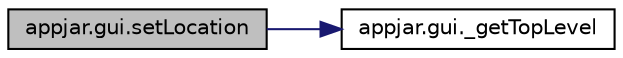 digraph "appjar.gui.setLocation"
{
  edge [fontname="Helvetica",fontsize="10",labelfontname="Helvetica",labelfontsize="10"];
  node [fontname="Helvetica",fontsize="10",shape=record];
  rankdir="LR";
  Node1881 [label="appjar.gui.setLocation",height=0.2,width=0.4,color="black", fillcolor="grey75", style="filled", fontcolor="black"];
  Node1881 -> Node1882 [color="midnightblue",fontsize="10",style="solid",fontname="Helvetica"];
  Node1882 [label="appjar.gui._getTopLevel",height=0.2,width=0.4,color="black", fillcolor="white", style="filled",URL="$classappjar_1_1gui.html#a175eb1f92e48591eb8767f244ebcdd20"];
}
